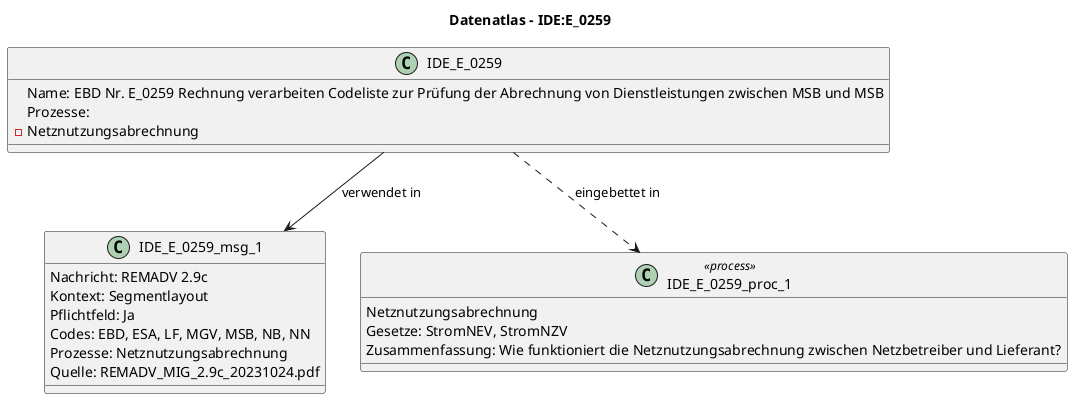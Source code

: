 @startuml
title Datenatlas – IDE:E_0259
class IDE_E_0259 {
  Name: EBD Nr. E_0259 Rechnung verarbeiten Codeliste zur Prüfung der Abrechnung von Dienstleistungen zwischen MSB und MSB
  Prozesse:
    - Netznutzungsabrechnung
}
class IDE_E_0259_msg_1 {
  Nachricht: REMADV 2.9c
  Kontext: Segmentlayout
  Pflichtfeld: Ja
  Codes: EBD, ESA, LF, MGV, MSB, NB, NN
  Prozesse: Netznutzungsabrechnung
  Quelle: REMADV_MIG_2.9c_20231024.pdf
}
IDE_E_0259 --> IDE_E_0259_msg_1 : verwendet in
class IDE_E_0259_proc_1 <<process>> {
  Netznutzungsabrechnung
  Gesetze: StromNEV, StromNZV
  Zusammenfassung: Wie funktioniert die Netznutzungsabrechnung zwischen Netzbetreiber und Lieferant?
}
IDE_E_0259 ..> IDE_E_0259_proc_1 : eingebettet in
@enduml